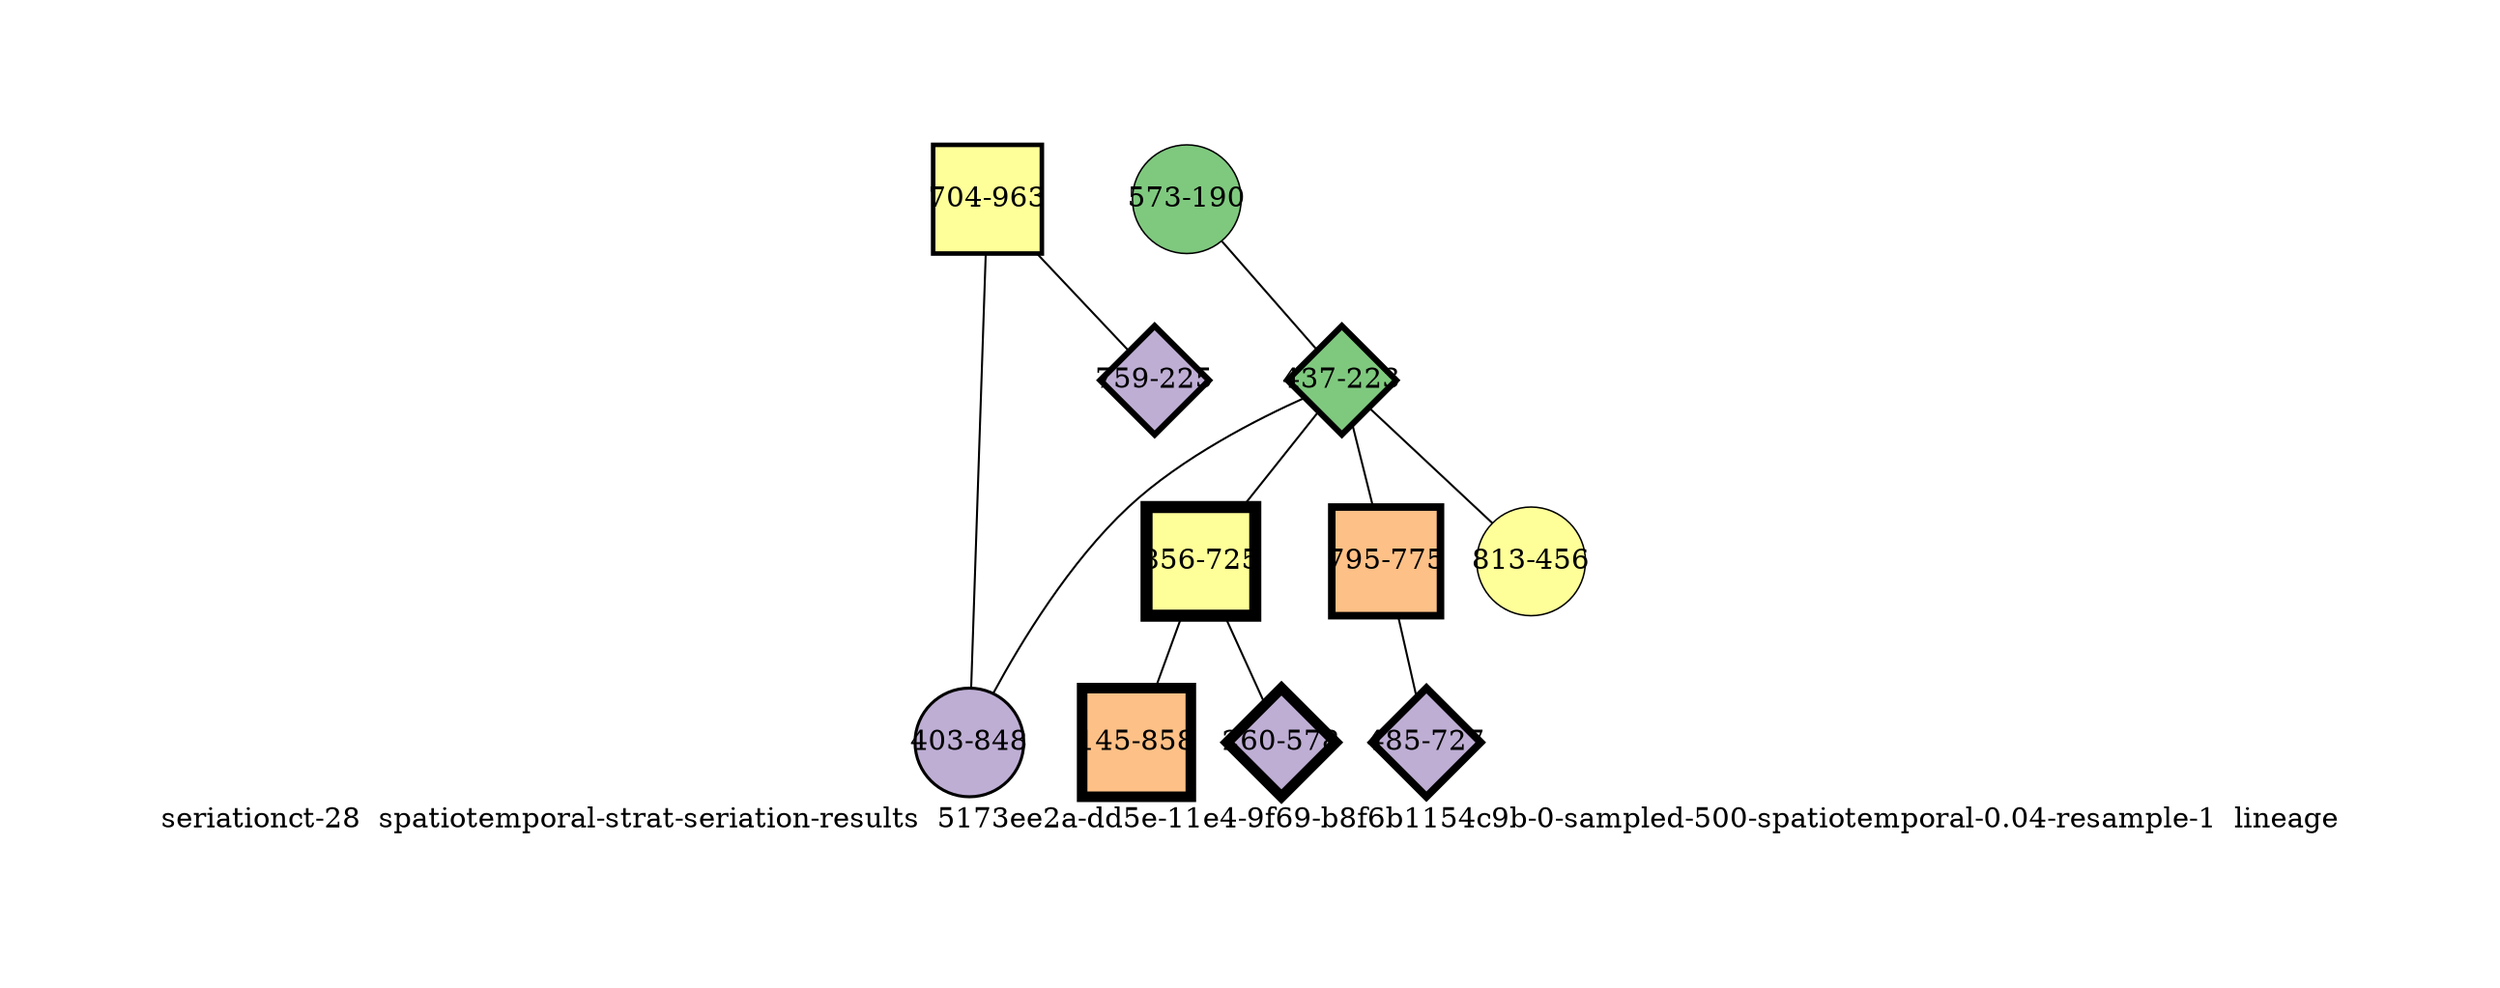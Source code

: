 strict graph "seriationct-28  spatiotemporal-strat-seriation-results  5173ee2a-dd5e-11e4-9f69-b8f6b1154c9b-0-sampled-500-spatiotemporal-0.04-resample-1  lineage" {
labelloc=b;
ratio=auto;
pad="1.0";
label="seriationct-28  spatiotemporal-strat-seriation-results  5173ee2a-dd5e-11e4-9f69-b8f6b1154c9b-0-sampled-500-spatiotemporal-0.04-resample-1  lineage";
node [width="0.75", style=filled, fixedsize=true, height="0.75", shape=circle, label=""];
0 [xCoordinate="963.0", appears_in_slice=3, yCoordinate="704.0", colorscheme=accent8, lineage_id=1, short_label="704-963", label="704-963", shape=square, cluster_id=3, fillcolor=4, size="500.0", id=10, penwidth="2.25"];
1 [xCoordinate="190.0", appears_in_slice=1, yCoordinate="573.0", colorscheme=accent8, lineage_id=0, short_label="573-190", label="573-190", shape=circle, cluster_id=0, fillcolor=1, size="500.0", id=1, penwidth="0.75"];
2 [xCoordinate="223.0", appears_in_slice=4, yCoordinate="437.0", colorscheme=accent8, lineage_id=2, short_label="437-223", label="437-223", shape=diamond, cluster_id=0, fillcolor=1, size="500.0", id=2, penwidth="3.0"];
3 [xCoordinate="848.0", appears_in_slice=2, yCoordinate="403.0", colorscheme=accent8, lineage_id=0, short_label="403-848", label="403-848", shape=circle, cluster_id=1, fillcolor=2, size="500.0", id=3, penwidth="1.5"];
4 [xCoordinate="725.0", appears_in_slice=8, yCoordinate="856.0", colorscheme=accent8, lineage_id=1, short_label="856-725", label="856-725", shape=square, cluster_id=3, fillcolor=4, size="500.0", id=4, penwidth="6.0"];
5 [xCoordinate="775.0", appears_in_slice=5, yCoordinate="795.0", colorscheme=accent8, lineage_id=1, short_label="795-775", label="795-775", shape=square, cluster_id=2, fillcolor=3, size="500.0", id=5, penwidth="3.75"];
6 [xCoordinate="858.0", appears_in_slice=7, yCoordinate="145.0", colorscheme=accent8, lineage_id=1, short_label="145-858", label="145-858", shape=square, cluster_id=2, fillcolor=3, size="500.0", id=6, penwidth="5.25"];
7 [xCoordinate="578.0", appears_in_slice=7, yCoordinate="260.0", colorscheme=accent8, lineage_id=2, short_label="260-578", label="260-578", shape=diamond, cluster_id=1, fillcolor=2, size="500.0", id=7, penwidth="5.25"];
8 [xCoordinate="456.0", appears_in_slice=1, yCoordinate="813.0", colorscheme=accent8, lineage_id=0, short_label="813-456", label="813-456", shape=circle, cluster_id=3, fillcolor=4, size="500.0", id=8, penwidth="0.75"];
9 [xCoordinate="225.0", appears_in_slice=4, yCoordinate="759.0", colorscheme=accent8, lineage_id=2, short_label="759-225", label="759-225", shape=diamond, cluster_id=1, fillcolor=2, size="500.0", id=9, penwidth="3.0"];
10 [xCoordinate="727.0", appears_in_slice=5, yCoordinate="485.0", colorscheme=accent8, lineage_id=2, short_label="485-727", label="485-727", shape=diamond, cluster_id=1, fillcolor=2, size="500.0", id=0, penwidth="3.75"];
0 -- 9  [inverseweight="2.85579104745", weight="0.350165675074"];
0 -- 3  [inverseweight="2.56184657228", weight="0.390343438526"];
1 -- 2  [inverseweight="2.04756453948", weight="0.488385093958"];
2 -- 8  [inverseweight="1.77018046919", weight="0.56491415277"];
2 -- 3  [inverseweight="2.53204319775", weight="0.394937969813"];
2 -- 4  [inverseweight="2.52912620835", weight="0.395393474908"];
2 -- 5  [inverseweight="2.55748620758", weight="0.391008951304"];
4 -- 6  [inverseweight="2.74974428567", weight="0.363670180246"];
4 -- 7  [inverseweight="2.09060502502", weight="0.478330429724"];
5 -- 10  [inverseweight="13.0321508786", weight="0.076733304373"];
}
